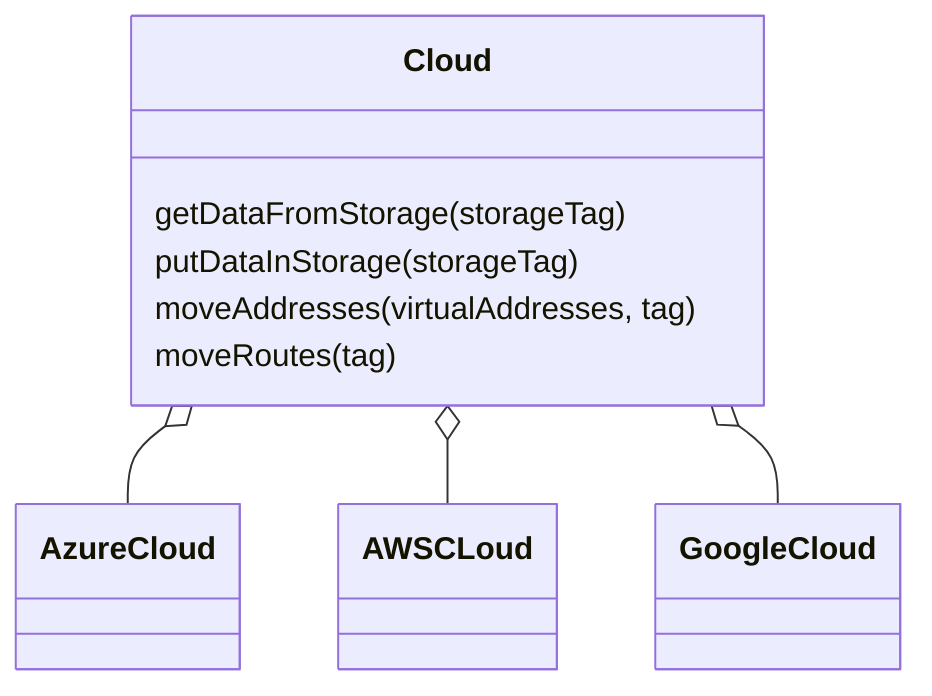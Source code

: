 classDiagram
Cloud o-- AzureCloud
Cloud o-- AWSCLoud
Cloud o-- GoogleCloud

Cloud : getDataFromStorage(storageTag)
Cloud : putDataInStorage(storageTag)
Cloud : moveAddresses(virtualAddresses, tag)
Cloud : moveRoutes(tag)